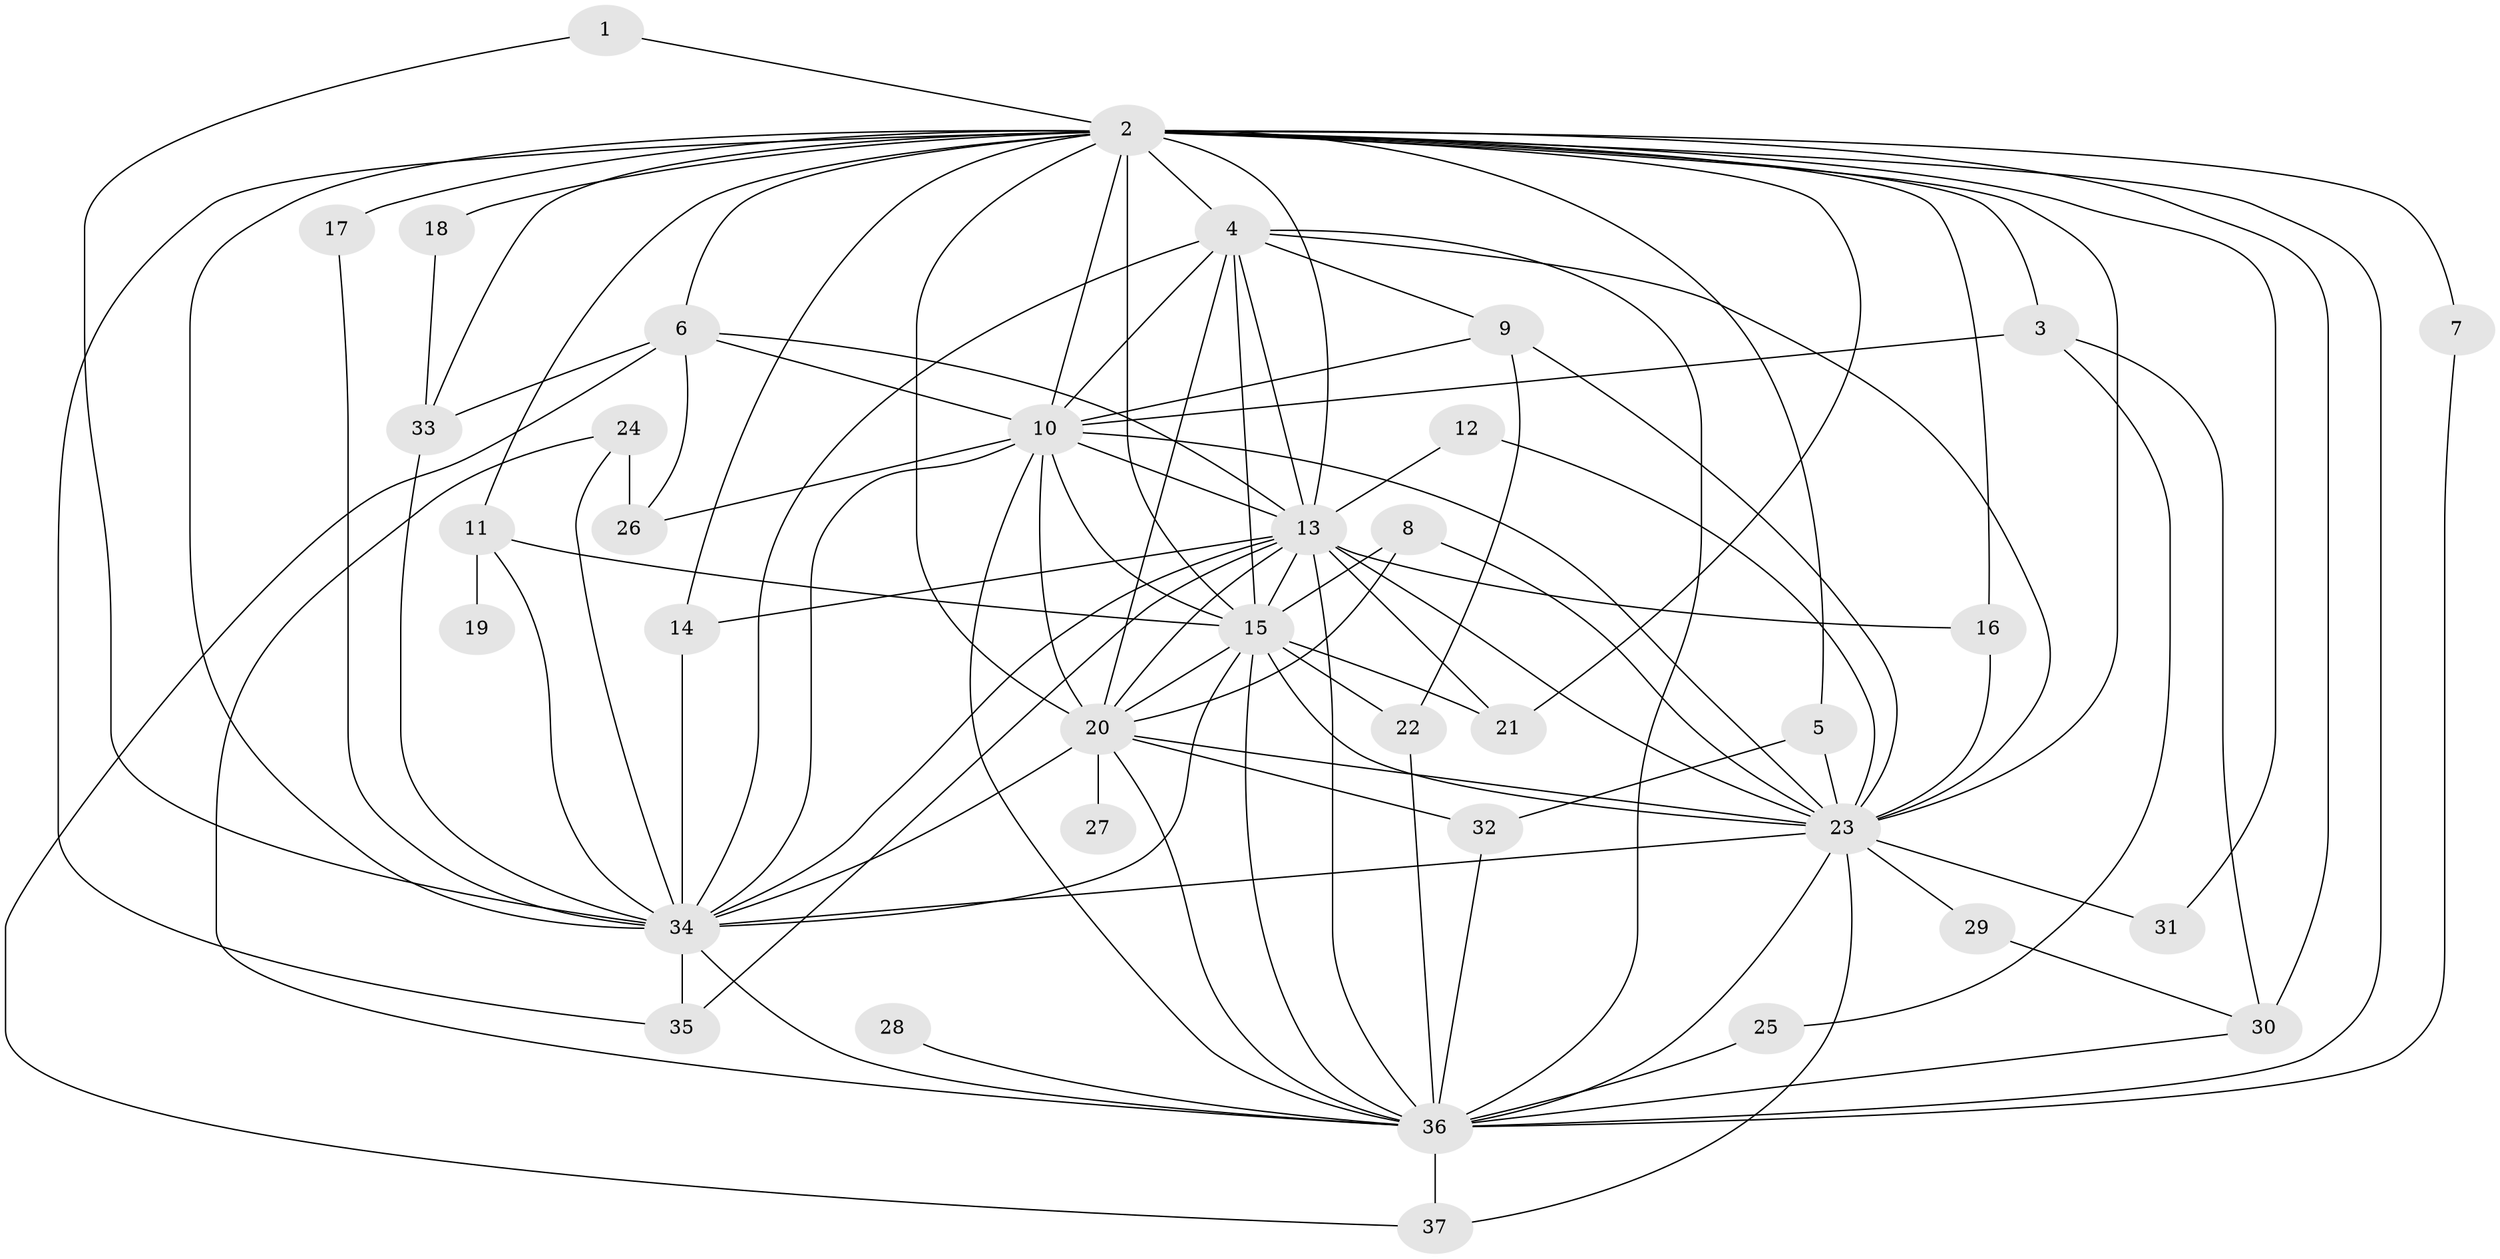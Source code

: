 // original degree distribution, {15: 0.0136986301369863, 20: 0.0136986301369863, 14: 0.0136986301369863, 21: 0.0136986301369863, 22: 0.0136986301369863, 13: 0.0136986301369863, 17: 0.0273972602739726, 19: 0.0136986301369863, 26: 0.0136986301369863, 2: 0.5753424657534246, 3: 0.1780821917808219, 6: 0.0136986301369863, 4: 0.0821917808219178, 5: 0.0136986301369863}
// Generated by graph-tools (version 1.1) at 2025/36/03/04/25 23:36:37]
// undirected, 37 vertices, 103 edges
graph export_dot {
  node [color=gray90,style=filled];
  1;
  2;
  3;
  4;
  5;
  6;
  7;
  8;
  9;
  10;
  11;
  12;
  13;
  14;
  15;
  16;
  17;
  18;
  19;
  20;
  21;
  22;
  23;
  24;
  25;
  26;
  27;
  28;
  29;
  30;
  31;
  32;
  33;
  34;
  35;
  36;
  37;
  1 -- 2 [weight=1.0];
  1 -- 34 [weight=1.0];
  2 -- 3 [weight=1.0];
  2 -- 4 [weight=3.0];
  2 -- 5 [weight=1.0];
  2 -- 6 [weight=1.0];
  2 -- 7 [weight=1.0];
  2 -- 10 [weight=2.0];
  2 -- 11 [weight=1.0];
  2 -- 13 [weight=2.0];
  2 -- 14 [weight=1.0];
  2 -- 15 [weight=3.0];
  2 -- 16 [weight=1.0];
  2 -- 17 [weight=1.0];
  2 -- 18 [weight=2.0];
  2 -- 20 [weight=3.0];
  2 -- 21 [weight=1.0];
  2 -- 23 [weight=2.0];
  2 -- 30 [weight=3.0];
  2 -- 31 [weight=1.0];
  2 -- 33 [weight=2.0];
  2 -- 34 [weight=4.0];
  2 -- 35 [weight=1.0];
  2 -- 36 [weight=2.0];
  3 -- 10 [weight=1.0];
  3 -- 25 [weight=1.0];
  3 -- 30 [weight=1.0];
  4 -- 9 [weight=1.0];
  4 -- 10 [weight=1.0];
  4 -- 13 [weight=1.0];
  4 -- 15 [weight=1.0];
  4 -- 20 [weight=1.0];
  4 -- 23 [weight=2.0];
  4 -- 34 [weight=1.0];
  4 -- 36 [weight=2.0];
  5 -- 23 [weight=1.0];
  5 -- 32 [weight=1.0];
  6 -- 10 [weight=1.0];
  6 -- 13 [weight=1.0];
  6 -- 26 [weight=1.0];
  6 -- 33 [weight=1.0];
  6 -- 37 [weight=1.0];
  7 -- 36 [weight=1.0];
  8 -- 15 [weight=1.0];
  8 -- 20 [weight=1.0];
  8 -- 23 [weight=1.0];
  9 -- 10 [weight=1.0];
  9 -- 22 [weight=1.0];
  9 -- 23 [weight=1.0];
  10 -- 13 [weight=1.0];
  10 -- 15 [weight=1.0];
  10 -- 20 [weight=1.0];
  10 -- 23 [weight=1.0];
  10 -- 26 [weight=1.0];
  10 -- 34 [weight=1.0];
  10 -- 36 [weight=2.0];
  11 -- 15 [weight=1.0];
  11 -- 19 [weight=1.0];
  11 -- 34 [weight=1.0];
  12 -- 13 [weight=1.0];
  12 -- 23 [weight=1.0];
  13 -- 14 [weight=1.0];
  13 -- 15 [weight=1.0];
  13 -- 16 [weight=1.0];
  13 -- 20 [weight=1.0];
  13 -- 21 [weight=1.0];
  13 -- 23 [weight=1.0];
  13 -- 34 [weight=3.0];
  13 -- 35 [weight=1.0];
  13 -- 36 [weight=1.0];
  14 -- 34 [weight=1.0];
  15 -- 20 [weight=2.0];
  15 -- 21 [weight=1.0];
  15 -- 22 [weight=1.0];
  15 -- 23 [weight=2.0];
  15 -- 34 [weight=1.0];
  15 -- 36 [weight=2.0];
  16 -- 23 [weight=1.0];
  17 -- 34 [weight=1.0];
  18 -- 33 [weight=1.0];
  20 -- 23 [weight=1.0];
  20 -- 27 [weight=1.0];
  20 -- 32 [weight=1.0];
  20 -- 34 [weight=1.0];
  20 -- 36 [weight=1.0];
  22 -- 36 [weight=1.0];
  23 -- 29 [weight=1.0];
  23 -- 31 [weight=1.0];
  23 -- 34 [weight=1.0];
  23 -- 36 [weight=1.0];
  23 -- 37 [weight=1.0];
  24 -- 26 [weight=1.0];
  24 -- 34 [weight=1.0];
  24 -- 36 [weight=1.0];
  25 -- 36 [weight=2.0];
  28 -- 36 [weight=1.0];
  29 -- 30 [weight=1.0];
  30 -- 36 [weight=1.0];
  32 -- 36 [weight=1.0];
  33 -- 34 [weight=1.0];
  34 -- 35 [weight=1.0];
  34 -- 36 [weight=1.0];
  36 -- 37 [weight=1.0];
}
